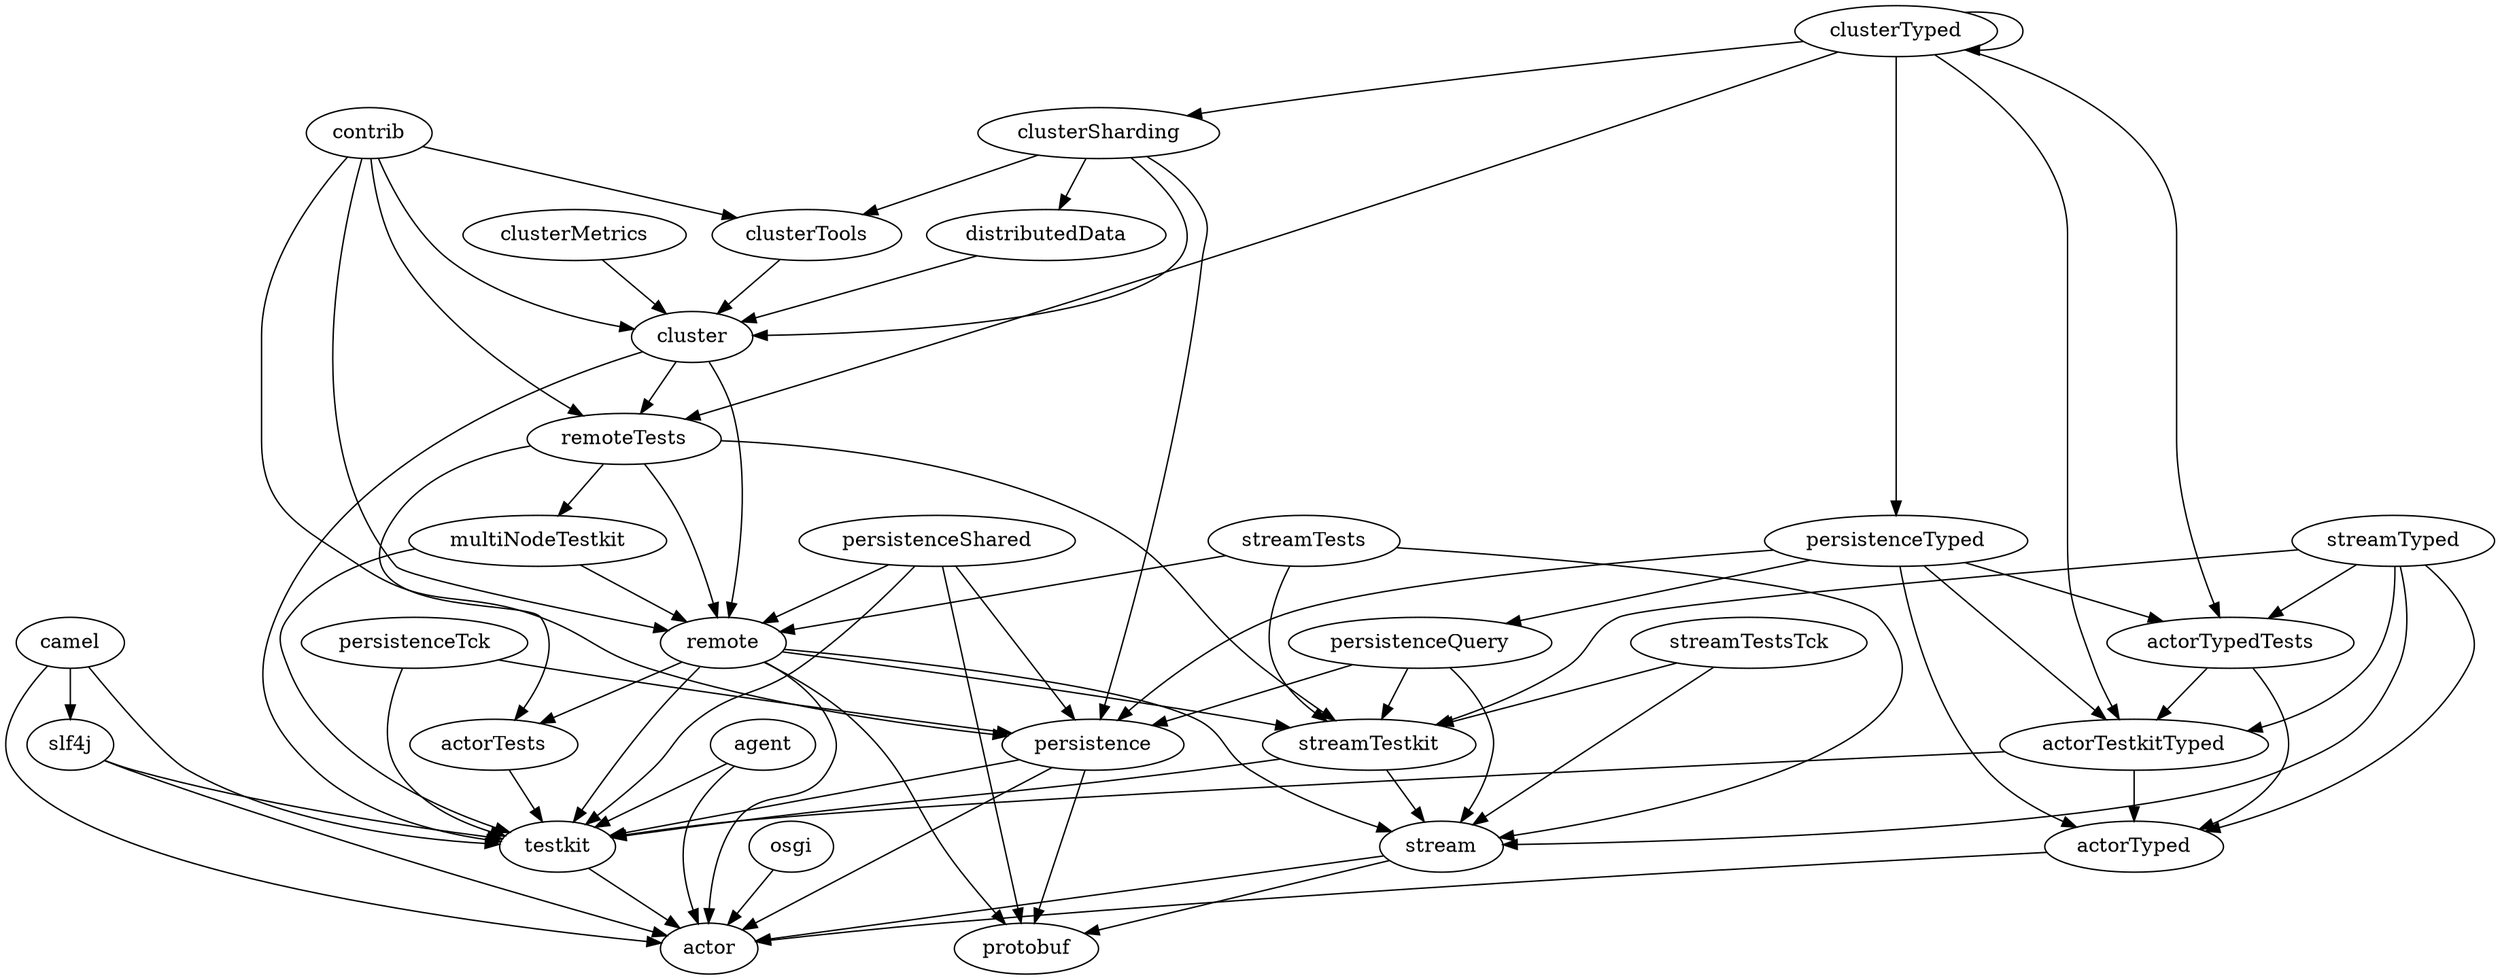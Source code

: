 digraph {
  actorTests -> testkit
  agent -> {actor testkit}
  camel -> {actor testkit slf4j}
  cluster -> {remote remoteTests testkit}
  clusterMetrics -> {cluster}
  clusterSharding -> {cluster distributedData persistence clusterTools}
  clusterTools -> {cluster}
  contrib -> {remote remoteTests cluster clusterTools persistence}
  distributedData -> {cluster}
  multiNodeTestkit -> {remote testkit}
  osgi -> {actor}
  persistence -> {actor testkit protobuf}
  persistenceQuery -> {stream persistence streamTestkit}
  persistenceShared -> {persistence testkit remote protobuf}
  persistenceTck -> {persistence testkit}
  remote -> {actor stream actorTests testkit streamTestkit protobuf}
  remoteTests -> {actorTests remote streamTestkit multiNodeTestkit}
  slf4j -> {actor testkit}
  stream -> {actor protobuf}
  streamTestkit -> {stream testkit}
  streamTests -> {streamTestkit remote stream}
  streamTestsTck -> {streamTestkit stream}
  testkit -> {actor}
  actorTyped -> {actor}
  persistenceTyped -> {actorTyped persistence persistenceQuery actorTypedTests actorTestkitTyped}
  clusterTyped -> {clusterTyped persistenceTyped clusterSharding actorTestkitTyped actorTypedTests persistenceTyped remoteTests}
  streamTyped -> {actorTyped stream streamTestkit actorTestkitTyped actorTypedTests}
  actorTestkitTyped -> {actorTyped testkit}
  actorTypedTests -> {actorTyped actorTestkitTyped}
}